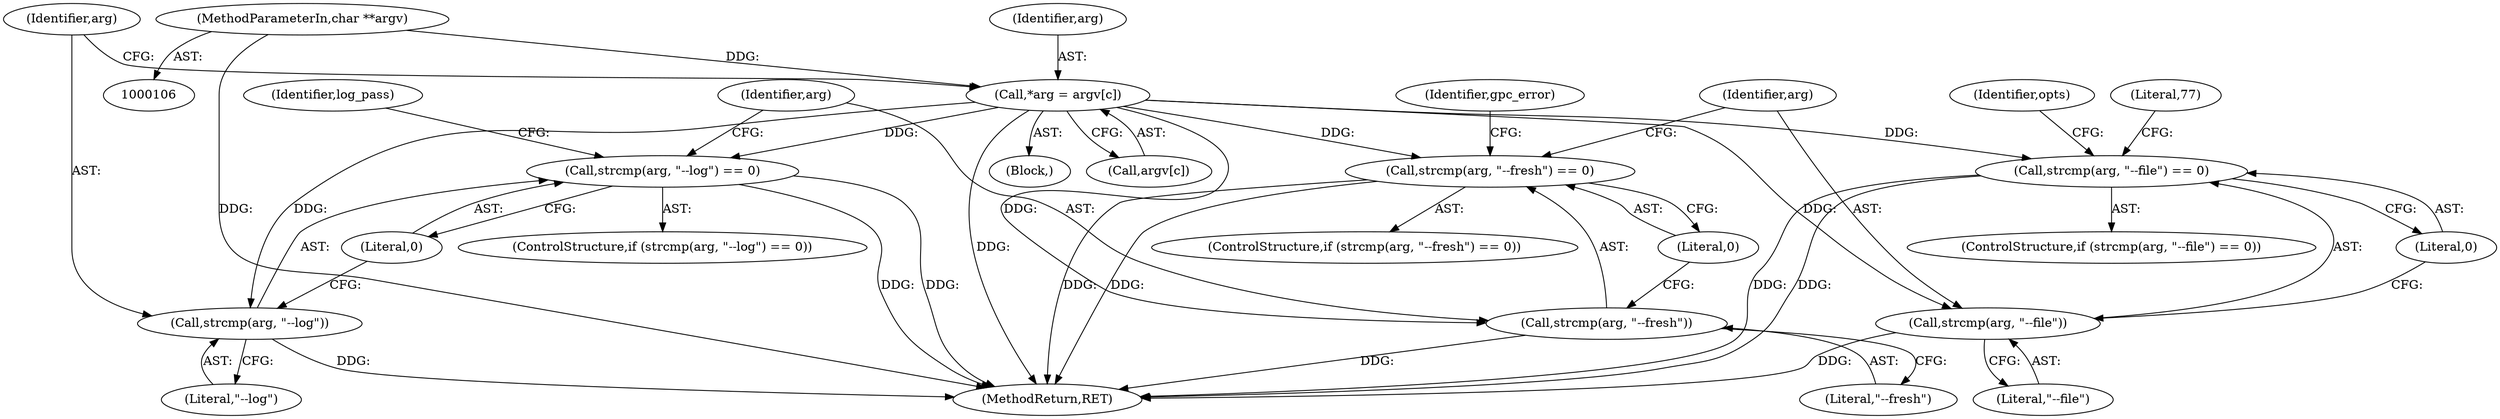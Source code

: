 digraph "0_Android_9d4853418ab2f754c2b63e091c29c5529b8b86ca_29@array" {
"1000152" [label="(Call,*arg = argv[c])"];
"1000108" [label="(MethodParameterIn,char **argv)"];
"1000158" [label="(Call,strcmp(arg, \"--log\") == 0)"];
"1000159" [label="(Call,strcmp(arg, \"--log\"))"];
"1000168" [label="(Call,strcmp(arg, \"--fresh\") == 0)"];
"1000169" [label="(Call,strcmp(arg, \"--fresh\"))"];
"1000186" [label="(Call,strcmp(arg, \"--file\") == 0)"];
"1000187" [label="(Call,strcmp(arg, \"--file\"))"];
"1000157" [label="(ControlStructure,if (strcmp(arg, \"--log\") == 0))"];
"1000188" [label="(Identifier,arg)"];
"1000170" [label="(Identifier,arg)"];
"1000190" [label="(Literal,0)"];
"1000158" [label="(Call,strcmp(arg, \"--log\") == 0)"];
"1000187" [label="(Call,strcmp(arg, \"--file\"))"];
"1000193" [label="(Literal,77)"];
"1000159" [label="(Call,strcmp(arg, \"--log\"))"];
"1000552" [label="(MethodReturn,RET)"];
"1000186" [label="(Call,strcmp(arg, \"--file\") == 0)"];
"1000169" [label="(Call,strcmp(arg, \"--fresh\"))"];
"1000185" [label="(ControlStructure,if (strcmp(arg, \"--file\") == 0))"];
"1000152" [label="(Call,*arg = argv[c])"];
"1000162" [label="(Literal,0)"];
"1000189" [label="(Literal,\"--file\")"];
"1000108" [label="(MethodParameterIn,char **argv)"];
"1000172" [label="(Literal,0)"];
"1000195" [label="(Identifier,opts)"];
"1000164" [label="(Identifier,log_pass)"];
"1000171" [label="(Literal,\"--fresh\")"];
"1000161" [label="(Literal,\"--log\")"];
"1000150" [label="(Block,)"];
"1000167" [label="(ControlStructure,if (strcmp(arg, \"--fresh\") == 0))"];
"1000160" [label="(Identifier,arg)"];
"1000153" [label="(Identifier,arg)"];
"1000175" [label="(Identifier,gpc_error)"];
"1000154" [label="(Call,argv[c])"];
"1000168" [label="(Call,strcmp(arg, \"--fresh\") == 0)"];
"1000152" -> "1000150"  [label="AST: "];
"1000152" -> "1000154"  [label="CFG: "];
"1000153" -> "1000152"  [label="AST: "];
"1000154" -> "1000152"  [label="AST: "];
"1000160" -> "1000152"  [label="CFG: "];
"1000152" -> "1000552"  [label="DDG: "];
"1000108" -> "1000152"  [label="DDG: "];
"1000152" -> "1000158"  [label="DDG: "];
"1000152" -> "1000159"  [label="DDG: "];
"1000152" -> "1000168"  [label="DDG: "];
"1000152" -> "1000169"  [label="DDG: "];
"1000152" -> "1000186"  [label="DDG: "];
"1000152" -> "1000187"  [label="DDG: "];
"1000108" -> "1000106"  [label="AST: "];
"1000108" -> "1000552"  [label="DDG: "];
"1000158" -> "1000157"  [label="AST: "];
"1000158" -> "1000162"  [label="CFG: "];
"1000159" -> "1000158"  [label="AST: "];
"1000162" -> "1000158"  [label="AST: "];
"1000164" -> "1000158"  [label="CFG: "];
"1000170" -> "1000158"  [label="CFG: "];
"1000158" -> "1000552"  [label="DDG: "];
"1000158" -> "1000552"  [label="DDG: "];
"1000159" -> "1000161"  [label="CFG: "];
"1000160" -> "1000159"  [label="AST: "];
"1000161" -> "1000159"  [label="AST: "];
"1000162" -> "1000159"  [label="CFG: "];
"1000159" -> "1000552"  [label="DDG: "];
"1000168" -> "1000167"  [label="AST: "];
"1000168" -> "1000172"  [label="CFG: "];
"1000169" -> "1000168"  [label="AST: "];
"1000172" -> "1000168"  [label="AST: "];
"1000175" -> "1000168"  [label="CFG: "];
"1000188" -> "1000168"  [label="CFG: "];
"1000168" -> "1000552"  [label="DDG: "];
"1000168" -> "1000552"  [label="DDG: "];
"1000169" -> "1000171"  [label="CFG: "];
"1000170" -> "1000169"  [label="AST: "];
"1000171" -> "1000169"  [label="AST: "];
"1000172" -> "1000169"  [label="CFG: "];
"1000169" -> "1000552"  [label="DDG: "];
"1000186" -> "1000185"  [label="AST: "];
"1000186" -> "1000190"  [label="CFG: "];
"1000187" -> "1000186"  [label="AST: "];
"1000190" -> "1000186"  [label="AST: "];
"1000193" -> "1000186"  [label="CFG: "];
"1000195" -> "1000186"  [label="CFG: "];
"1000186" -> "1000552"  [label="DDG: "];
"1000186" -> "1000552"  [label="DDG: "];
"1000187" -> "1000189"  [label="CFG: "];
"1000188" -> "1000187"  [label="AST: "];
"1000189" -> "1000187"  [label="AST: "];
"1000190" -> "1000187"  [label="CFG: "];
"1000187" -> "1000552"  [label="DDG: "];
}
